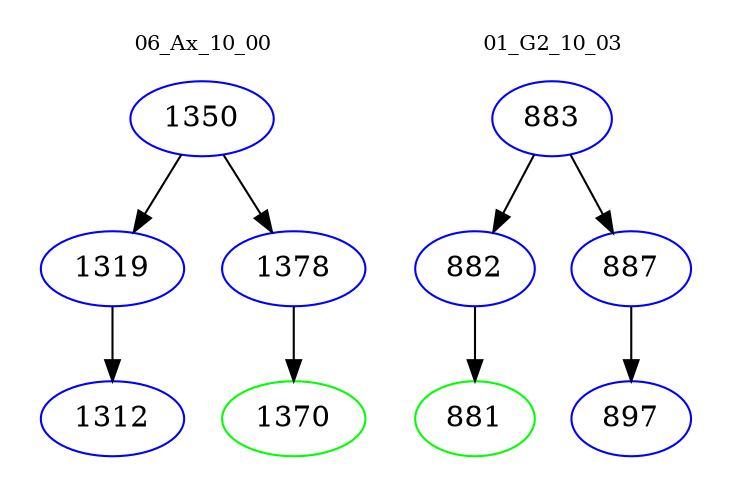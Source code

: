 digraph{
subgraph cluster_0 {
color = white
label = "06_Ax_10_00";
fontsize=10;
T0_1350 [label="1350", color="blue"]
T0_1350 -> T0_1319 [color="black"]
T0_1319 [label="1319", color="blue"]
T0_1319 -> T0_1312 [color="black"]
T0_1312 [label="1312", color="blue"]
T0_1350 -> T0_1378 [color="black"]
T0_1378 [label="1378", color="blue"]
T0_1378 -> T0_1370 [color="black"]
T0_1370 [label="1370", color="green"]
}
subgraph cluster_1 {
color = white
label = "01_G2_10_03";
fontsize=10;
T1_883 [label="883", color="blue"]
T1_883 -> T1_882 [color="black"]
T1_882 [label="882", color="blue"]
T1_882 -> T1_881 [color="black"]
T1_881 [label="881", color="green"]
T1_883 -> T1_887 [color="black"]
T1_887 [label="887", color="blue"]
T1_887 -> T1_897 [color="black"]
T1_897 [label="897", color="blue"]
}
}
